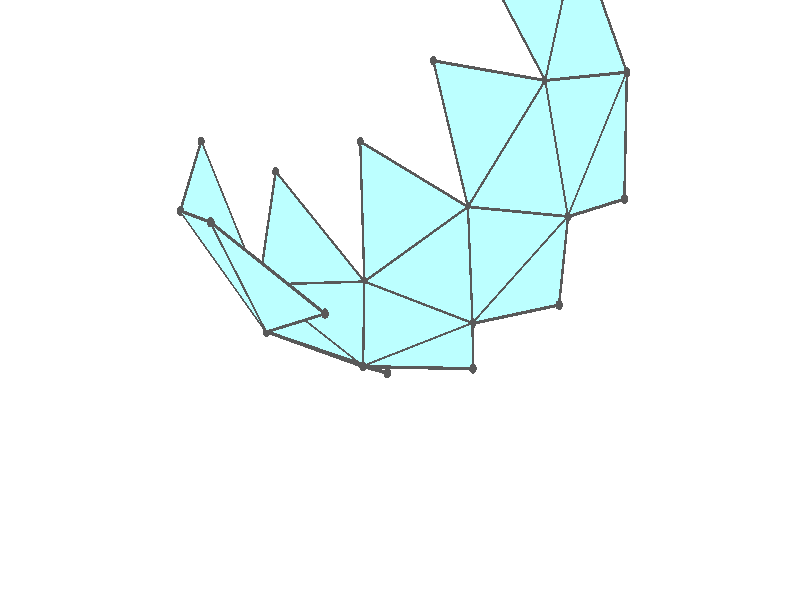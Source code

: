 #version 3.7;
global_settings{assumed_gamma 1.0}
camera{perspective location <18.750000000000000000000000, 10.825317547305481014063844, 12.499999999999996447286321> right <0.133333333333333331482962, -0.230940107675850353485814, -0.000000000000000000000000> up <-0.064951905283832905846353, -0.037499999999999998612221, 0.129903810567665811692706> direction <0.750000000000000111022302, 0.433012701892219298294151, 0.499999999999999944488849> sky <-0.433012701892219298294151, -0.249999999999999944488849, 0.866025403784438707610605> look_at <18.000000000000000000000000, 10.392304845413262270881205, 11.999999999999996447286321>}
light_source{<18.750000000000000000000000, 10.825317547305481014063844, 12.499999999999996447286321> rgb<1.0,1.0,1.0>}
background{rgb<1,1,1>}
union{union{object{union{sphere{<-0.303530999103342913336689, 0.525731112119133481286326, -0.169989280334584602627501>,0.029999999999999998889777}sphere{<-0.303530999103343301914748, -0.525731112119133370264024, -0.169989280334584602627501>,0.029999999999999998889777}sphere{<0.607061998206686048717984, -0.000000000000000148687307, -0.169989280334584602627501>,0.029999999999999998889777}} pigment{rgb<0.1,0.1,0.1>}}object{union{cylinder{<-0.303530999103342913336689, 0.525731112119133481286326, -0.169989280334584602627501>,<-0.303530999103343301914748, -0.525731112119133370264024, -0.169989280334584602627501>,0.010000000000000000208167}cylinder{<-0.303530999103343301914748, -0.525731112119133370264024, -0.169989280334584602627501>,<0.607061998206686048717984, -0.000000000000000148687307, -0.169989280334584602627501>,0.010000000000000000208167}cylinder{<0.607061998206686048717984, -0.000000000000000148687307, -0.169989280334584602627501>,<-0.303530999103342913336689, 0.525731112119133481286326, -0.169989280334584602627501>,0.010000000000000000208167}} pigment{rgb<0.1,0.1,0.1>}}object{polygon{3.000000000000000000000000,<-0.303530999103342913336689, 0.525731112119133481286326, -0.169989280334584602627501>,<-0.303530999103343301914748, -0.525731112119133370264024, -0.169989280334584602627501>,<0.607061998206686048717984, -0.000000000000000148687307, -0.169989280334584602627501>} pigment{rgbft<0.5,1.0,1.0,0.1,0.1>}}}union{object{union{sphere{<-0.303530999103342968847841, 0.525731112119133481286326, -0.169989280334584769160955>,0.029999999999999998889777}sphere{<-0.303530999103343412937051, -0.525731112119133370264024, -0.169989280334584769160955>,0.029999999999999998889777}sphere{<-1.170712142278686584973002, 0.000000000000000527791202, 0.107817256073701100982376>,0.029999999999999998889777}} pigment{rgb<0.1,0.1,0.1>}}object{union{cylinder{<-0.303530999103342968847841, 0.525731112119133481286326, -0.169989280334584769160955>,<-0.303530999103343412937051, -0.525731112119133370264024, -0.169989280334584769160955>,0.010000000000000000208167}cylinder{<-0.303530999103343412937051, -0.525731112119133370264024, -0.169989280334584769160955>,<-1.170712142278686584973002, 0.000000000000000527791202, 0.107817256073701100982376>,0.010000000000000000208167}cylinder{<-1.170712142278686584973002, 0.000000000000000527791202, 0.107817256073701100982376>,<-0.303530999103342968847841, 0.525731112119133481286326, -0.169989280334584769160955>,0.010000000000000000208167}} pigment{rgb<0.1,0.1,0.1>}}object{polygon{3.000000000000000000000000,<-0.303530999103342968847841, 0.525731112119133481286326, -0.169989280334584769160955>,<-0.303530999103343412937051, -0.525731112119133370264024, -0.169989280334584769160955>,<-1.170712142278686584973002, 0.000000000000000527791202, 0.107817256073701100982376>} pigment{rgbft<0.5,1.0,1.0,0.1,0.1>}}}union{object{union{sphere{<-0.303530999103343024358992, 0.525731112119133481286326, -0.169989280334584769160955>,0.029999999999999998889777}sphere{<-1.065286949461808241323979, 1.013866455732245208665177, 0.365757457788255968544888>,0.029999999999999998889777}sphere{<-1.170712142278686584973002, 0.000000000000000888178420, 0.107817256073701128737952>,0.029999999999999998889777}} pigment{rgb<0.1,0.1,0.1>}}object{union{cylinder{<-0.303530999103343024358992, 0.525731112119133481286326, -0.169989280334584769160955>,<-1.065286949461808241323979, 1.013866455732245208665177, 0.365757457788255968544888>,0.010000000000000000208167}cylinder{<-1.065286949461808241323979, 1.013866455732245208665177, 0.365757457788255968544888>,<-1.170712142278686584973002, 0.000000000000000888178420, 0.107817256073701128737952>,0.010000000000000000208167}cylinder{<-1.170712142278686584973002, 0.000000000000000888178420, 0.107817256073701128737952>,<-0.303530999103343024358992, 0.525731112119133481286326, -0.169989280334584769160955>,0.010000000000000000208167}} pigment{rgb<0.1,0.1,0.1>}}object{polygon{3.000000000000000000000000,<-0.303530999103343024358992, 0.525731112119133481286326, -0.169989280334584769160955>,<-1.065286949461808241323979, 1.013866455732245208665177, 0.365757457788255968544888>,<-1.170712142278686584973002, 0.000000000000000888178420, 0.107817256073701128737952>} pigment{rgbft<0.5,1.0,1.0,0.1,0.1>}}}union{object{union{sphere{<-1.772568664403002758334083, 0.415632332687837058315949, 0.863192195955197805190551>,0.029999999999999998889777}sphere{<-1.065286949461808241323979, 1.013866455732245208665177, 0.365757457788255857522586>,0.029999999999999998889777}sphere{<-1.170712142278686807017607, 0.000000000000000929811783, 0.107817256073700740159893>,0.029999999999999998889777}} pigment{rgb<0.1,0.1,0.1>}}object{union{cylinder{<-1.772568664403002758334083, 0.415632332687837058315949, 0.863192195955197805190551>,<-1.065286949461808241323979, 1.013866455732245208665177, 0.365757457788255857522586>,0.010000000000000000208167}cylinder{<-1.065286949461808241323979, 1.013866455732245208665177, 0.365757457788255857522586>,<-1.170712142278686807017607, 0.000000000000000929811783, 0.107817256073700740159893>,0.010000000000000000208167}cylinder{<-1.170712142278686807017607, 0.000000000000000929811783, 0.107817256073700740159893>,<-1.772568664403002758334083, 0.415632332687837058315949, 0.863192195955197805190551>,0.010000000000000000208167}} pigment{rgb<0.1,0.1,0.1>}}object{polygon{3.000000000000000000000000,<-1.772568664403002758334083, 0.415632332687837058315949, 0.863192195955197805190551>,<-1.065286949461808241323979, 1.013866455732245208665177, 0.365757457788255857522586>,<-1.170712142278686807017607, 0.000000000000000929811783, 0.107817256073700740159893>} pigment{rgbft<0.5,1.0,1.0,0.1,0.1>}}}union{object{union{sphere{<-1.772568664403002536289478, 0.415632332687837058315949, 0.863192195955197805190551>,0.029999999999999998889777}sphere{<-1.065286949461808241323979, 1.013866455732244986620572, 0.365757457788255857522586>,0.029999999999999998889777}sphere{<-1.464204440106088966899733, 1.327273326981339707231200, 1.286742679011706025349326>,0.029999999999999998889777}} pigment{rgb<0.1,0.1,0.1>}}object{union{cylinder{<-1.772568664403002536289478, 0.415632332687837058315949, 0.863192195955197805190551>,<-1.065286949461808241323979, 1.013866455732244986620572, 0.365757457788255857522586>,0.010000000000000000208167}cylinder{<-1.065286949461808241323979, 1.013866455732244986620572, 0.365757457788255857522586>,<-1.464204440106088966899733, 1.327273326981339707231200, 1.286742679011706025349326>,0.010000000000000000208167}cylinder{<-1.464204440106088966899733, 1.327273326981339707231200, 1.286742679011706025349326>,<-1.772568664403002536289478, 0.415632332687837058315949, 0.863192195955197805190551>,0.010000000000000000208167}} pigment{rgb<0.1,0.1,0.1>}}object{polygon{3.000000000000000000000000,<-1.772568664403002536289478, 0.415632332687837058315949, 0.863192195955197805190551>,<-1.065286949461808241323979, 1.013866455732244986620572, 0.365757457788255857522586>,<-1.464204440106088966899733, 1.327273326981339707231200, 1.286742679011706025349326>} pigment{rgbft<0.5,1.0,1.0,0.1,0.1>}}}union{object{union{sphere{<-1.772568664403002314244873, 0.415632332687837169338252, 0.863192195955197583145946>,0.029999999999999998889777}sphere{<-1.940019974829915838654415, 0.604401577975180903656849, 1.883926754824465144011469>,0.029999999999999998889777}sphere{<-1.464204440106088744855128, 1.327273326981339263141990, 1.286742679011705803304721>,0.029999999999999998889777}} pigment{rgb<0.1,0.1,0.1>}}object{union{cylinder{<-1.772568664403002314244873, 0.415632332687837169338252, 0.863192195955197583145946>,<-1.940019974829915838654415, 0.604401577975180903656849, 1.883926754824465144011469>,0.010000000000000000208167}cylinder{<-1.940019974829915838654415, 0.604401577975180903656849, 1.883926754824465144011469>,<-1.464204440106088744855128, 1.327273326981339263141990, 1.286742679011705803304721>,0.010000000000000000208167}cylinder{<-1.464204440106088744855128, 1.327273326981339263141990, 1.286742679011705803304721>,<-1.772568664403002314244873, 0.415632332687837169338252, 0.863192195955197583145946>,0.010000000000000000208167}} pigment{rgb<0.1,0.1,0.1>}}object{polygon{3.000000000000000000000000,<-1.772568664403002314244873, 0.415632332687837169338252, 0.863192195955197583145946>,<-1.940019974829915838654415, 0.604401577975180903656849, 1.883926754824465144011469>,<-1.464204440106088744855128, 1.327273326981339263141990, 1.286742679011705803304721>} pigment{rgbft<0.5,1.0,1.0,0.1,0.1>}}}union{object{union{sphere{<0.585356071139342515330384, -1.013866455732244098442152, 0.107817256073700962204498>,0.029999999999999998889777}sphere{<-0.303530999103343246403597, -0.525731112119133259241721, -0.169989280334584602627501>,0.029999999999999998889777}sphere{<0.607061998206686048717984, 0.000000000000000055511151, -0.169989280334584658138652>,0.029999999999999998889777}} pigment{rgb<0.1,0.1,0.1>}}object{union{cylinder{<0.585356071139342515330384, -1.013866455732244098442152, 0.107817256073700962204498>,<-0.303530999103343246403597, -0.525731112119133259241721, -0.169989280334584602627501>,0.010000000000000000208167}cylinder{<-0.303530999103343246403597, -0.525731112119133259241721, -0.169989280334584602627501>,<0.607061998206686048717984, 0.000000000000000055511151, -0.169989280334584658138652>,0.010000000000000000208167}cylinder{<0.607061998206686048717984, 0.000000000000000055511151, -0.169989280334584658138652>,<0.585356071139342515330384, -1.013866455732244098442152, 0.107817256073700962204498>,0.010000000000000000208167}} pigment{rgb<0.1,0.1,0.1>}}object{polygon{3.000000000000000000000000,<0.585356071139342515330384, -1.013866455732244098442152, 0.107817256073700962204498>,<-0.303530999103343246403597, -0.525731112119133259241721, -0.169989280334584602627501>,<0.607061998206686048717984, 0.000000000000000055511151, -0.169989280334584658138652>} pigment{rgbft<0.5,1.0,1.0,0.1,0.1>}}}union{object{union{sphere{<0.585356071139342626352686, -1.013866455732244320486757, 0.107817256073700851182195>,0.029999999999999998889777}sphere{<1.410677581439919059391741, -0.415632332687834837869900, 0.365757457788256024056039>,0.029999999999999998889777}sphere{<0.607061998206686270762589, 0.000000000000000152655666, -0.169989280334584880183257>,0.029999999999999998889777}} pigment{rgb<0.1,0.1,0.1>}}object{union{cylinder{<0.585356071139342626352686, -1.013866455732244320486757, 0.107817256073700851182195>,<1.410677581439919059391741, -0.415632332687834837869900, 0.365757457788256024056039>,0.010000000000000000208167}cylinder{<1.410677581439919059391741, -0.415632332687834837869900, 0.365757457788256024056039>,<0.607061998206686270762589, 0.000000000000000152655666, -0.169989280334584880183257>,0.010000000000000000208167}cylinder{<0.607061998206686270762589, 0.000000000000000152655666, -0.169989280334584880183257>,<0.585356071139342626352686, -1.013866455732244320486757, 0.107817256073700851182195>,0.010000000000000000208167}} pigment{rgb<0.1,0.1,0.1>}}object{polygon{3.000000000000000000000000,<0.585356071139342626352686, -1.013866455732244320486757, 0.107817256073700851182195>,<1.410677581439919059391741, -0.415632332687834837869900, 0.365757457788256024056039>,<0.607061998206686270762589, 0.000000000000000152655666, -0.169989280334584880183257>} pigment{rgbft<0.5,1.0,1.0,0.1,0.1>}}}union{object{union{sphere{<0.585356071139342626352686, -1.013866455732244320486757, 0.107817256073700962204498>,0.029999999999999998889777}sphere{<1.410677581439918837347136, -0.415632332687834837869900, 0.365757457788256190589493>,0.029999999999999998889777}sphere{<1.246232490943350867951267, -1.327273326981337042695941, 0.863192195955197805190551>,0.029999999999999998889777}} pigment{rgb<0.1,0.1,0.1>}}object{union{cylinder{<0.585356071139342626352686, -1.013866455732244320486757, 0.107817256073700962204498>,<1.410677581439918837347136, -0.415632332687834837869900, 0.365757457788256190589493>,0.010000000000000000208167}cylinder{<1.410677581439918837347136, -0.415632332687834837869900, 0.365757457788256190589493>,<1.246232490943350867951267, -1.327273326981337042695941, 0.863192195955197805190551>,0.010000000000000000208167}cylinder{<1.246232490943350867951267, -1.327273326981337042695941, 0.863192195955197805190551>,<0.585356071139342626352686, -1.013866455732244320486757, 0.107817256073700962204498>,0.010000000000000000208167}} pigment{rgb<0.1,0.1,0.1>}}object{polygon{3.000000000000000000000000,<0.585356071139342626352686, -1.013866455732244320486757, 0.107817256073700962204498>,<1.410677581439918837347136, -0.415632332687834837869900, 0.365757457788256190589493>,<1.246232490943350867951267, -1.327273326981337042695941, 0.863192195955197805190551>} pigment{rgbft<0.5,1.0,1.0,0.1,0.1>}}}union{object{union{sphere{<1.881554638984372918031340, -0.604401577975177906054682, 1.286742679011706025349326>,0.029999999999999998889777}sphere{<1.410677581439919059391741, -0.415632332687834837869900, 0.365757457788256079567191>,0.029999999999999998889777}sphere{<1.246232490943350867951267, -1.327273326981337264740546, 0.863192195955197361101341>,0.029999999999999998889777}} pigment{rgb<0.1,0.1,0.1>}}object{union{cylinder{<1.881554638984372918031340, -0.604401577975177906054682, 1.286742679011706025349326>,<1.410677581439919059391741, -0.415632332687834837869900, 0.365757457788256079567191>,0.010000000000000000208167}cylinder{<1.410677581439919059391741, -0.415632332687834837869900, 0.365757457788256079567191>,<1.246232490943350867951267, -1.327273326981337264740546, 0.863192195955197361101341>,0.010000000000000000208167}cylinder{<1.246232490943350867951267, -1.327273326981337264740546, 0.863192195955197361101341>,<1.881554638984372918031340, -0.604401577975177906054682, 1.286742679011706025349326>,0.010000000000000000208167}} pigment{rgb<0.1,0.1,0.1>}}object{polygon{3.000000000000000000000000,<1.881554638984372918031340, -0.604401577975177906054682, 1.286742679011706025349326>,<1.410677581439919059391741, -0.415632332687834837869900, 0.365757457788256079567191>,<1.246232490943350867951267, -1.327273326981337264740546, 0.863192195955197361101341>} pigment{rgbft<0.5,1.0,1.0,0.1,0.1>}}}union{object{union{sphere{<-0.303530999103342913336689, 0.525731112119133481286326, -0.169989280334584658138652>,0.029999999999999998889777}sphere{<0.585356071139342848397291, 1.013866455732244098442152, 0.107817256073701017715649>,0.029999999999999998889777}sphere{<0.607061998206686048717984, -0.000000000000000055511151, -0.169989280334584658138652>,0.029999999999999998889777}} pigment{rgb<0.1,0.1,0.1>}}object{union{cylinder{<-0.303530999103342913336689, 0.525731112119133481286326, -0.169989280334584658138652>,<0.585356071139342848397291, 1.013866455732244098442152, 0.107817256073701017715649>,0.010000000000000000208167}cylinder{<0.585356071139342848397291, 1.013866455732244098442152, 0.107817256073701017715649>,<0.607061998206686048717984, -0.000000000000000055511151, -0.169989280334584658138652>,0.010000000000000000208167}cylinder{<0.607061998206686048717984, -0.000000000000000055511151, -0.169989280334584658138652>,<-0.303530999103342913336689, 0.525731112119133481286326, -0.169989280334584658138652>,0.010000000000000000208167}} pigment{rgb<0.1,0.1,0.1>}}object{polygon{3.000000000000000000000000,<-0.303530999103342913336689, 0.525731112119133481286326, -0.169989280334584658138652>,<0.585356071139342848397291, 1.013866455732244098442152, 0.107817256073701017715649>,<0.607061998206686048717984, -0.000000000000000055511151, -0.169989280334584658138652>} pigment{rgbft<0.5,1.0,1.0,0.1,0.1>}}}union{object{union{sphere{<-1.065286949461809573591609, -1.013866455732243876397547, 0.365757457788255913033737>,0.029999999999999998889777}sphere{<-0.303530999103343412937051, -0.525731112119133259241721, -0.169989280334584824672106>,0.029999999999999998889777}sphere{<-1.170712142278686362928397, 0.000000000000000555111512, 0.107817256073701073226800>,0.029999999999999998889777}} pigment{rgb<0.1,0.1,0.1>}}object{union{cylinder{<-1.065286949461809573591609, -1.013866455732243876397547, 0.365757457788255913033737>,<-0.303530999103343412937051, -0.525731112119133259241721, -0.169989280334584824672106>,0.010000000000000000208167}cylinder{<-0.303530999103343412937051, -0.525731112119133259241721, -0.169989280334584824672106>,<-1.170712142278686362928397, 0.000000000000000555111512, 0.107817256073701073226800>,0.010000000000000000208167}cylinder{<-1.170712142278686362928397, 0.000000000000000555111512, 0.107817256073701073226800>,<-1.065286949461809573591609, -1.013866455732243876397547, 0.365757457788255913033737>,0.010000000000000000208167}} pigment{rgb<0.1,0.1,0.1>}}object{polygon{3.000000000000000000000000,<-1.065286949461809573591609, -1.013866455732243876397547, 0.365757457788255913033737>,<-0.303530999103343412937051, -0.525731112119133259241721, -0.169989280334584824672106>,<-1.170712142278686362928397, 0.000000000000000555111512, 0.107817256073701073226800>} pigment{rgbft<0.5,1.0,1.0,0.1,0.1>}}}union{object{union{sphere{<-0.303530999103343024358992, 0.525731112119133592308629, -0.169989280334584713649804>,0.029999999999999998889777}sphere{<-1.065286949461808241323979, 1.013866455732245208665177, 0.365757457788256079567191>,0.029999999999999998889777}sphere{<-0.100219716734505637223407, 1.429498788420078492222842, 0.327445457832356345839742>,0.029999999999999998889777}} pigment{rgb<0.1,0.1,0.1>}}object{union{cylinder{<-0.303530999103343024358992, 0.525731112119133592308629, -0.169989280334584713649804>,<-1.065286949461808241323979, 1.013866455732245208665177, 0.365757457788256079567191>,0.010000000000000000208167}cylinder{<-1.065286949461808241323979, 1.013866455732245208665177, 0.365757457788256079567191>,<-0.100219716734505637223407, 1.429498788420078492222842, 0.327445457832356345839742>,0.010000000000000000208167}cylinder{<-0.100219716734505637223407, 1.429498788420078492222842, 0.327445457832356345839742>,<-0.303530999103343024358992, 0.525731112119133592308629, -0.169989280334584713649804>,0.010000000000000000208167}} pigment{rgb<0.1,0.1,0.1>}}object{polygon{3.000000000000000000000000,<-0.303530999103343024358992, 0.525731112119133592308629, -0.169989280334584713649804>,<-1.065286949461808241323979, 1.013866455732245208665177, 0.365757457788256079567191>,<-0.100219716734505637223407, 1.429498788420078492222842, 0.327445457832356345839742>} pigment{rgbft<0.5,1.0,1.0,0.1,0.1>}}}union{object{union{sphere{<-1.772568664403002980378687, 0.415632332687837058315949, 0.863192195955197916212853>,0.029999999999999998889777}sphere{<-1.667515722474928629992519, -0.627956573557872821389481, 0.789307940844765965060503>,0.029999999999999998889777}sphere{<-1.170712142278686807017607, 0.000000000000000888178420, 0.107817256073700712404317>,0.029999999999999998889777}} pigment{rgb<0.1,0.1,0.1>}}object{union{cylinder{<-1.772568664403002980378687, 0.415632332687837058315949, 0.863192195955197916212853>,<-1.667515722474928629992519, -0.627956573557872821389481, 0.789307940844765965060503>,0.010000000000000000208167}cylinder{<-1.667515722474928629992519, -0.627956573557872821389481, 0.789307940844765965060503>,<-1.170712142278686807017607, 0.000000000000000888178420, 0.107817256073700712404317>,0.010000000000000000208167}cylinder{<-1.170712142278686807017607, 0.000000000000000888178420, 0.107817256073700712404317>,<-1.772568664403002980378687, 0.415632332687837058315949, 0.863192195955197916212853>,0.010000000000000000208167}} pigment{rgb<0.1,0.1,0.1>}}object{polygon{3.000000000000000000000000,<-1.772568664403002980378687, 0.415632332687837058315949, 0.863192195955197916212853>,<-1.667515722474928629992519, -0.627956573557872821389481, 0.789307940844765965060503>,<-1.170712142278686807017607, 0.000000000000000888178420, 0.107817256073700712404317>} pigment{rgbft<0.5,1.0,1.0,0.1,0.1>}}}union{object{union{sphere{<-0.576035251458329455864771, 1.758089263652186318154236, 0.924629533645114021211953>,0.029999999999999998889777}sphere{<-1.065286949461808241323979, 1.013866455732245208665177, 0.365757457788255913033737>,0.029999999999999998889777}sphere{<-1.464204440106088966899733, 1.327273326981339707231200, 1.286742679011706247393931>,0.029999999999999998889777}} pigment{rgb<0.1,0.1,0.1>}}object{union{cylinder{<-0.576035251458329455864771, 1.758089263652186318154236, 0.924629533645114021211953>,<-1.065286949461808241323979, 1.013866455732245208665177, 0.365757457788255913033737>,0.010000000000000000208167}cylinder{<-1.065286949461808241323979, 1.013866455732245208665177, 0.365757457788255913033737>,<-1.464204440106088966899733, 1.327273326981339707231200, 1.286742679011706247393931>,0.010000000000000000208167}cylinder{<-1.464204440106088966899733, 1.327273326981339707231200, 1.286742679011706247393931>,<-0.576035251458329455864771, 1.758089263652186318154236, 0.924629533645114021211953>,0.010000000000000000208167}} pigment{rgb<0.1,0.1,0.1>}}object{polygon{3.000000000000000000000000,<-0.576035251458329455864771, 1.758089263652186318154236, 0.924629533645114021211953>,<-1.065286949461808241323979, 1.013866455732245208665177, 0.365757457788255913033737>,<-1.464204440106088966899733, 1.327273326981339707231200, 1.286742679011706247393931>} pigment{rgbft<0.5,1.0,1.0,0.1,0.1>}}}union{object{union{sphere{<-1.772568664403001870155663, 0.415632332687836891782496, 0.863192195955197583145946>,0.029999999999999998889777}sphere{<-1.940019974829915172520600, 0.604401577975180570589941, 1.883926754824464921966864>,0.029999999999999998889777}sphere{<-1.982891783286957476661883, -0.380183470587815708352508, 1.517420139350873498074179>,0.029999999999999998889777}} pigment{rgb<0.1,0.1,0.1>}}object{union{cylinder{<-1.772568664403001870155663, 0.415632332687836891782496, 0.863192195955197583145946>,<-1.940019974829915172520600, 0.604401577975180570589941, 1.883926754824464921966864>,0.010000000000000000208167}cylinder{<-1.940019974829915172520600, 0.604401577975180570589941, 1.883926754824464921966864>,<-1.982891783286957476661883, -0.380183470587815708352508, 1.517420139350873498074179>,0.010000000000000000208167}cylinder{<-1.982891783286957476661883, -0.380183470587815708352508, 1.517420139350873498074179>,<-1.772568664403001870155663, 0.415632332687836891782496, 0.863192195955197583145946>,0.010000000000000000208167}} pigment{rgb<0.1,0.1,0.1>}}object{polygon{3.000000000000000000000000,<-1.772568664403001870155663, 0.415632332687836891782496, 0.863192195955197583145946>,<-1.940019974829915172520600, 0.604401577975180570589941, 1.883926754824464921966864>,<-1.982891783286957476661883, -0.380183470587815708352508, 1.517420139350873498074179>} pigment{rgbft<0.5,1.0,1.0,0.1,0.1>}}}union{object{union{sphere{<0.585356071139342404308081, -1.013866455732244098442152, 0.107817256073700962204498>,0.029999999999999998889777}sphere{<-0.303530999103343246403597, -0.525731112119133370264024, -0.169989280334584658138652>,0.029999999999999998889777}sphere{<-0.345390631978110207445098, -1.429498788420078270178237, 0.365757457788256079567191>,0.029999999999999998889777}} pigment{rgb<0.1,0.1,0.1>}}object{union{cylinder{<0.585356071139342404308081, -1.013866455732244098442152, 0.107817256073700962204498>,<-0.303530999103343246403597, -0.525731112119133370264024, -0.169989280334584658138652>,0.010000000000000000208167}cylinder{<-0.303530999103343246403597, -0.525731112119133370264024, -0.169989280334584658138652>,<-0.345390631978110207445098, -1.429498788420078270178237, 0.365757457788256079567191>,0.010000000000000000208167}cylinder{<-0.345390631978110207445098, -1.429498788420078270178237, 0.365757457788256079567191>,<0.585356071139342404308081, -1.013866455732244098442152, 0.107817256073700962204498>,0.010000000000000000208167}} pigment{rgb<0.1,0.1,0.1>}}object{polygon{3.000000000000000000000000,<0.585356071139342404308081, -1.013866455732244098442152, 0.107817256073700962204498>,<-0.303530999103343246403597, -0.525731112119133370264024, -0.169989280334584658138652>,<-0.345390631978110207445098, -1.429498788420078270178237, 0.365757457788256079567191>} pigment{rgbft<0.5,1.0,1.0,0.1,0.1>}}}union{object{union{sphere{<1.288092123818118661660037, 0.627956573557874819790925, 0.327445457832357234018161>,0.029999999999999998889777}sphere{<1.410677581439919059391741, -0.415632332687834726847598, 0.365757457788256079567191>,0.029999999999999998889777}sphere{<0.607061998206686270762589, 0.000000000000000111022302, -0.169989280334584824672106>,0.029999999999999998889777}} pigment{rgb<0.1,0.1,0.1>}}object{union{cylinder{<1.288092123818118661660037, 0.627956573557874819790925, 0.327445457832357234018161>,<1.410677581439919059391741, -0.415632332687834726847598, 0.365757457788256079567191>,0.010000000000000000208167}cylinder{<1.410677581439919059391741, -0.415632332687834726847598, 0.365757457788256079567191>,<0.607061998206686270762589, 0.000000000000000111022302, -0.169989280334584824672106>,0.010000000000000000208167}cylinder{<0.607061998206686270762589, 0.000000000000000111022302, -0.169989280334584824672106>,<1.288092123818118661660037, 0.627956573557874819790925, 0.327445457832357234018161>,0.010000000000000000208167}} pigment{rgb<0.1,0.1,0.1>}}object{polygon{3.000000000000000000000000,<1.288092123818118661660037, 0.627956573557874819790925, 0.327445457832357234018161>,<1.410677581439919059391741, -0.415632332687834726847598, 0.365757457788256079567191>,<0.607061998206686270762589, 0.000000000000000111022302, -0.169989280334584824672106>} pigment{rgbft<0.5,1.0,1.0,0.1,0.1>}}}union{object{union{sphere{<0.585356071139342626352686, -1.013866455732244098442152, 0.107817256073700962204498>,0.029999999999999998889777}sphere{<0.289931516062911120990009, -1.758089263652186096109631, 0.789307940844764743815176>,0.029999999999999998889777}sphere{<1.246232490943350867951267, -1.327273326981337042695941, 0.863192195955197694168248>,0.029999999999999998889777}} pigment{rgb<0.1,0.1,0.1>}}object{union{cylinder{<0.585356071139342626352686, -1.013866455732244098442152, 0.107817256073700962204498>,<0.289931516062911120990009, -1.758089263652186096109631, 0.789307940844764743815176>,0.010000000000000000208167}cylinder{<0.289931516062911120990009, -1.758089263652186096109631, 0.789307940844764743815176>,<1.246232490943350867951267, -1.327273326981337042695941, 0.863192195955197694168248>,0.010000000000000000208167}cylinder{<1.246232490943350867951267, -1.327273326981337042695941, 0.863192195955197694168248>,<0.585356071139342626352686, -1.013866455732244098442152, 0.107817256073700962204498>,0.010000000000000000208167}} pigment{rgb<0.1,0.1,0.1>}}object{polygon{3.000000000000000000000000,<0.585356071139342626352686, -1.013866455732244098442152, 0.107817256073700962204498>,<0.289931516062911120990009, -1.758089263652186096109631, 0.789307940844764743815176>,<1.246232490943350867951267, -1.327273326981337042695941, 0.863192195955197694168248>} pigment{rgbft<0.5,1.0,1.0,0.1,0.1>}}}union{object{union{sphere{<1.881554638984372918031340, -0.604401577975178128099287, 1.286742679011706025349326>,0.029999999999999998889777}sphere{<1.410677581439919059391741, -0.415632332687834893381051, 0.365757457788256135078342>,0.029999999999999998889777}sphere{<1.810567590172637686407597, 0.380183470587819039021582, 0.924629533645116019613397>,0.029999999999999998889777}} pigment{rgb<0.1,0.1,0.1>}}object{union{cylinder{<1.881554638984372918031340, -0.604401577975178128099287, 1.286742679011706025349326>,<1.410677581439919059391741, -0.415632332687834893381051, 0.365757457788256135078342>,0.010000000000000000208167}cylinder{<1.410677581439919059391741, -0.415632332687834893381051, 0.365757457788256135078342>,<1.810567590172637686407597, 0.380183470587819039021582, 0.924629533645116019613397>,0.010000000000000000208167}cylinder{<1.810567590172637686407597, 0.380183470587819039021582, 0.924629533645116019613397>,<1.881554638984372918031340, -0.604401577975178128099287, 1.286742679011706025349326>,0.010000000000000000208167}} pigment{rgb<0.1,0.1,0.1>}}object{polygon{3.000000000000000000000000,<1.881554638984372918031340, -0.604401577975178128099287, 1.286742679011706025349326>,<1.410677581439919059391741, -0.415632332687834893381051, 0.365757457788256135078342>,<1.810567590172637686407597, 0.380183470587819039021582, 0.924629533645116019613397>} pigment{rgbft<0.5,1.0,1.0,0.1,0.1>}}}}
